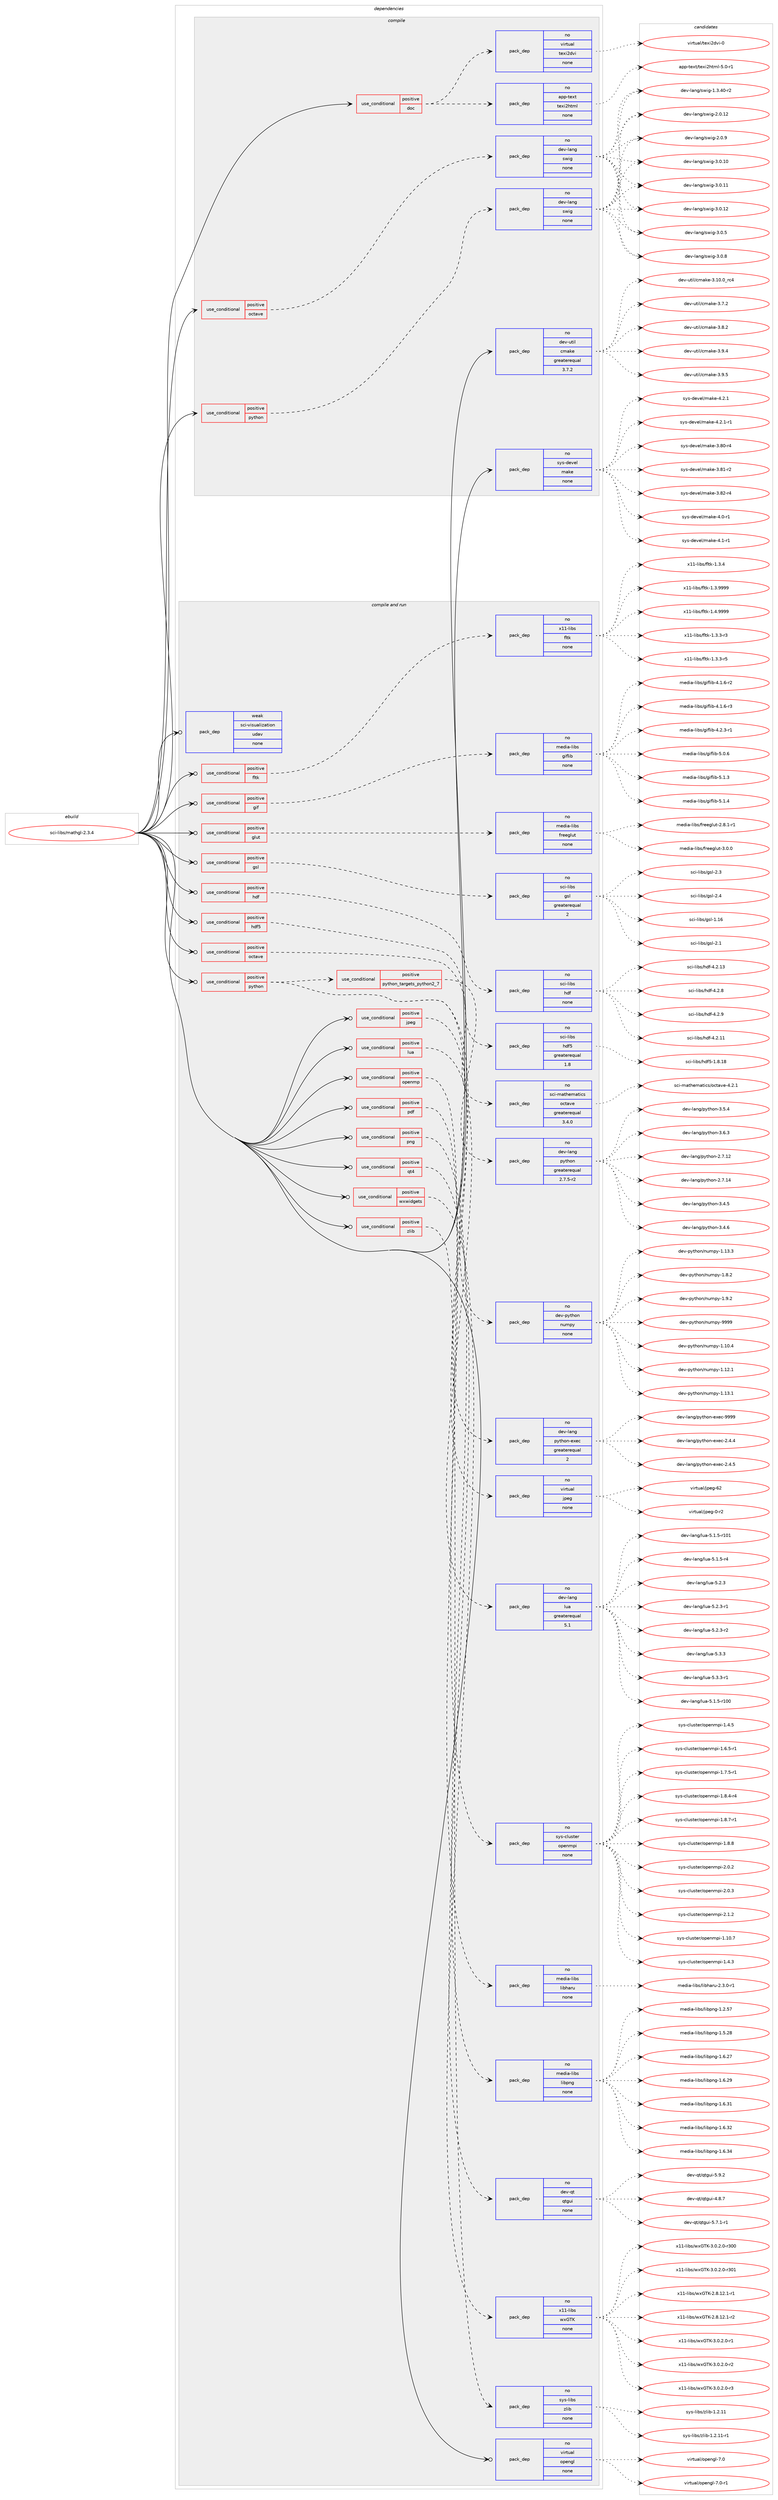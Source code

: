 digraph prolog {

# *************
# Graph options
# *************

newrank=true;
concentrate=true;
compound=true;
graph [rankdir=LR,fontname=Helvetica,fontsize=10,ranksep=1.5];#, ranksep=2.5, nodesep=0.2];
edge  [arrowhead=vee];
node  [fontname=Helvetica,fontsize=10];

# **********
# The ebuild
# **********

subgraph cluster_leftcol {
color=gray;
rank=same;
label=<<i>ebuild</i>>;
id [label="sci-libs/mathgl-2.3.4", color=red, width=4, href="../sci-libs/mathgl-2.3.4.svg"];
}

# ****************
# The dependencies
# ****************

subgraph cluster_midcol {
color=gray;
label=<<i>dependencies</i>>;
subgraph cluster_compile {
fillcolor="#eeeeee";
style=filled;
label=<<i>compile</i>>;
subgraph cond110776 {
dependency452555 [label=<<TABLE BORDER="0" CELLBORDER="1" CELLSPACING="0" CELLPADDING="4"><TR><TD ROWSPAN="3" CELLPADDING="10">use_conditional</TD></TR><TR><TD>positive</TD></TR><TR><TD>doc</TD></TR></TABLE>>, shape=none, color=red];
subgraph pack333870 {
dependency452556 [label=<<TABLE BORDER="0" CELLBORDER="1" CELLSPACING="0" CELLPADDING="4" WIDTH="220"><TR><TD ROWSPAN="6" CELLPADDING="30">pack_dep</TD></TR><TR><TD WIDTH="110">no</TD></TR><TR><TD>app-text</TD></TR><TR><TD>texi2html</TD></TR><TR><TD>none</TD></TR><TR><TD></TD></TR></TABLE>>, shape=none, color=blue];
}
dependency452555:e -> dependency452556:w [weight=20,style="dashed",arrowhead="vee"];
subgraph pack333871 {
dependency452557 [label=<<TABLE BORDER="0" CELLBORDER="1" CELLSPACING="0" CELLPADDING="4" WIDTH="220"><TR><TD ROWSPAN="6" CELLPADDING="30">pack_dep</TD></TR><TR><TD WIDTH="110">no</TD></TR><TR><TD>virtual</TD></TR><TR><TD>texi2dvi</TD></TR><TR><TD>none</TD></TR><TR><TD></TD></TR></TABLE>>, shape=none, color=blue];
}
dependency452555:e -> dependency452557:w [weight=20,style="dashed",arrowhead="vee"];
}
id:e -> dependency452555:w [weight=20,style="solid",arrowhead="vee"];
subgraph cond110777 {
dependency452558 [label=<<TABLE BORDER="0" CELLBORDER="1" CELLSPACING="0" CELLPADDING="4"><TR><TD ROWSPAN="3" CELLPADDING="10">use_conditional</TD></TR><TR><TD>positive</TD></TR><TR><TD>octave</TD></TR></TABLE>>, shape=none, color=red];
subgraph pack333872 {
dependency452559 [label=<<TABLE BORDER="0" CELLBORDER="1" CELLSPACING="0" CELLPADDING="4" WIDTH="220"><TR><TD ROWSPAN="6" CELLPADDING="30">pack_dep</TD></TR><TR><TD WIDTH="110">no</TD></TR><TR><TD>dev-lang</TD></TR><TR><TD>swig</TD></TR><TR><TD>none</TD></TR><TR><TD></TD></TR></TABLE>>, shape=none, color=blue];
}
dependency452558:e -> dependency452559:w [weight=20,style="dashed",arrowhead="vee"];
}
id:e -> dependency452558:w [weight=20,style="solid",arrowhead="vee"];
subgraph cond110778 {
dependency452560 [label=<<TABLE BORDER="0" CELLBORDER="1" CELLSPACING="0" CELLPADDING="4"><TR><TD ROWSPAN="3" CELLPADDING="10">use_conditional</TD></TR><TR><TD>positive</TD></TR><TR><TD>python</TD></TR></TABLE>>, shape=none, color=red];
subgraph pack333873 {
dependency452561 [label=<<TABLE BORDER="0" CELLBORDER="1" CELLSPACING="0" CELLPADDING="4" WIDTH="220"><TR><TD ROWSPAN="6" CELLPADDING="30">pack_dep</TD></TR><TR><TD WIDTH="110">no</TD></TR><TR><TD>dev-lang</TD></TR><TR><TD>swig</TD></TR><TR><TD>none</TD></TR><TR><TD></TD></TR></TABLE>>, shape=none, color=blue];
}
dependency452560:e -> dependency452561:w [weight=20,style="dashed",arrowhead="vee"];
}
id:e -> dependency452560:w [weight=20,style="solid",arrowhead="vee"];
subgraph pack333874 {
dependency452562 [label=<<TABLE BORDER="0" CELLBORDER="1" CELLSPACING="0" CELLPADDING="4" WIDTH="220"><TR><TD ROWSPAN="6" CELLPADDING="30">pack_dep</TD></TR><TR><TD WIDTH="110">no</TD></TR><TR><TD>dev-util</TD></TR><TR><TD>cmake</TD></TR><TR><TD>greaterequal</TD></TR><TR><TD>3.7.2</TD></TR></TABLE>>, shape=none, color=blue];
}
id:e -> dependency452562:w [weight=20,style="solid",arrowhead="vee"];
subgraph pack333875 {
dependency452563 [label=<<TABLE BORDER="0" CELLBORDER="1" CELLSPACING="0" CELLPADDING="4" WIDTH="220"><TR><TD ROWSPAN="6" CELLPADDING="30">pack_dep</TD></TR><TR><TD WIDTH="110">no</TD></TR><TR><TD>sys-devel</TD></TR><TR><TD>make</TD></TR><TR><TD>none</TD></TR><TR><TD></TD></TR></TABLE>>, shape=none, color=blue];
}
id:e -> dependency452563:w [weight=20,style="solid",arrowhead="vee"];
}
subgraph cluster_compileandrun {
fillcolor="#eeeeee";
style=filled;
label=<<i>compile and run</i>>;
subgraph cond110779 {
dependency452564 [label=<<TABLE BORDER="0" CELLBORDER="1" CELLSPACING="0" CELLPADDING="4"><TR><TD ROWSPAN="3" CELLPADDING="10">use_conditional</TD></TR><TR><TD>positive</TD></TR><TR><TD>fltk</TD></TR></TABLE>>, shape=none, color=red];
subgraph pack333876 {
dependency452565 [label=<<TABLE BORDER="0" CELLBORDER="1" CELLSPACING="0" CELLPADDING="4" WIDTH="220"><TR><TD ROWSPAN="6" CELLPADDING="30">pack_dep</TD></TR><TR><TD WIDTH="110">no</TD></TR><TR><TD>x11-libs</TD></TR><TR><TD>fltk</TD></TR><TR><TD>none</TD></TR><TR><TD></TD></TR></TABLE>>, shape=none, color=blue];
}
dependency452564:e -> dependency452565:w [weight=20,style="dashed",arrowhead="vee"];
}
id:e -> dependency452564:w [weight=20,style="solid",arrowhead="odotvee"];
subgraph cond110780 {
dependency452566 [label=<<TABLE BORDER="0" CELLBORDER="1" CELLSPACING="0" CELLPADDING="4"><TR><TD ROWSPAN="3" CELLPADDING="10">use_conditional</TD></TR><TR><TD>positive</TD></TR><TR><TD>gif</TD></TR></TABLE>>, shape=none, color=red];
subgraph pack333877 {
dependency452567 [label=<<TABLE BORDER="0" CELLBORDER="1" CELLSPACING="0" CELLPADDING="4" WIDTH="220"><TR><TD ROWSPAN="6" CELLPADDING="30">pack_dep</TD></TR><TR><TD WIDTH="110">no</TD></TR><TR><TD>media-libs</TD></TR><TR><TD>giflib</TD></TR><TR><TD>none</TD></TR><TR><TD></TD></TR></TABLE>>, shape=none, color=blue];
}
dependency452566:e -> dependency452567:w [weight=20,style="dashed",arrowhead="vee"];
}
id:e -> dependency452566:w [weight=20,style="solid",arrowhead="odotvee"];
subgraph cond110781 {
dependency452568 [label=<<TABLE BORDER="0" CELLBORDER="1" CELLSPACING="0" CELLPADDING="4"><TR><TD ROWSPAN="3" CELLPADDING="10">use_conditional</TD></TR><TR><TD>positive</TD></TR><TR><TD>glut</TD></TR></TABLE>>, shape=none, color=red];
subgraph pack333878 {
dependency452569 [label=<<TABLE BORDER="0" CELLBORDER="1" CELLSPACING="0" CELLPADDING="4" WIDTH="220"><TR><TD ROWSPAN="6" CELLPADDING="30">pack_dep</TD></TR><TR><TD WIDTH="110">no</TD></TR><TR><TD>media-libs</TD></TR><TR><TD>freeglut</TD></TR><TR><TD>none</TD></TR><TR><TD></TD></TR></TABLE>>, shape=none, color=blue];
}
dependency452568:e -> dependency452569:w [weight=20,style="dashed",arrowhead="vee"];
}
id:e -> dependency452568:w [weight=20,style="solid",arrowhead="odotvee"];
subgraph cond110782 {
dependency452570 [label=<<TABLE BORDER="0" CELLBORDER="1" CELLSPACING="0" CELLPADDING="4"><TR><TD ROWSPAN="3" CELLPADDING="10">use_conditional</TD></TR><TR><TD>positive</TD></TR><TR><TD>gsl</TD></TR></TABLE>>, shape=none, color=red];
subgraph pack333879 {
dependency452571 [label=<<TABLE BORDER="0" CELLBORDER="1" CELLSPACING="0" CELLPADDING="4" WIDTH="220"><TR><TD ROWSPAN="6" CELLPADDING="30">pack_dep</TD></TR><TR><TD WIDTH="110">no</TD></TR><TR><TD>sci-libs</TD></TR><TR><TD>gsl</TD></TR><TR><TD>greaterequal</TD></TR><TR><TD>2</TD></TR></TABLE>>, shape=none, color=blue];
}
dependency452570:e -> dependency452571:w [weight=20,style="dashed",arrowhead="vee"];
}
id:e -> dependency452570:w [weight=20,style="solid",arrowhead="odotvee"];
subgraph cond110783 {
dependency452572 [label=<<TABLE BORDER="0" CELLBORDER="1" CELLSPACING="0" CELLPADDING="4"><TR><TD ROWSPAN="3" CELLPADDING="10">use_conditional</TD></TR><TR><TD>positive</TD></TR><TR><TD>hdf</TD></TR></TABLE>>, shape=none, color=red];
subgraph pack333880 {
dependency452573 [label=<<TABLE BORDER="0" CELLBORDER="1" CELLSPACING="0" CELLPADDING="4" WIDTH="220"><TR><TD ROWSPAN="6" CELLPADDING="30">pack_dep</TD></TR><TR><TD WIDTH="110">no</TD></TR><TR><TD>sci-libs</TD></TR><TR><TD>hdf</TD></TR><TR><TD>none</TD></TR><TR><TD></TD></TR></TABLE>>, shape=none, color=blue];
}
dependency452572:e -> dependency452573:w [weight=20,style="dashed",arrowhead="vee"];
}
id:e -> dependency452572:w [weight=20,style="solid",arrowhead="odotvee"];
subgraph cond110784 {
dependency452574 [label=<<TABLE BORDER="0" CELLBORDER="1" CELLSPACING="0" CELLPADDING="4"><TR><TD ROWSPAN="3" CELLPADDING="10">use_conditional</TD></TR><TR><TD>positive</TD></TR><TR><TD>hdf5</TD></TR></TABLE>>, shape=none, color=red];
subgraph pack333881 {
dependency452575 [label=<<TABLE BORDER="0" CELLBORDER="1" CELLSPACING="0" CELLPADDING="4" WIDTH="220"><TR><TD ROWSPAN="6" CELLPADDING="30">pack_dep</TD></TR><TR><TD WIDTH="110">no</TD></TR><TR><TD>sci-libs</TD></TR><TR><TD>hdf5</TD></TR><TR><TD>greaterequal</TD></TR><TR><TD>1.8</TD></TR></TABLE>>, shape=none, color=blue];
}
dependency452574:e -> dependency452575:w [weight=20,style="dashed",arrowhead="vee"];
}
id:e -> dependency452574:w [weight=20,style="solid",arrowhead="odotvee"];
subgraph cond110785 {
dependency452576 [label=<<TABLE BORDER="0" CELLBORDER="1" CELLSPACING="0" CELLPADDING="4"><TR><TD ROWSPAN="3" CELLPADDING="10">use_conditional</TD></TR><TR><TD>positive</TD></TR><TR><TD>jpeg</TD></TR></TABLE>>, shape=none, color=red];
subgraph pack333882 {
dependency452577 [label=<<TABLE BORDER="0" CELLBORDER="1" CELLSPACING="0" CELLPADDING="4" WIDTH="220"><TR><TD ROWSPAN="6" CELLPADDING="30">pack_dep</TD></TR><TR><TD WIDTH="110">no</TD></TR><TR><TD>virtual</TD></TR><TR><TD>jpeg</TD></TR><TR><TD>none</TD></TR><TR><TD></TD></TR></TABLE>>, shape=none, color=blue];
}
dependency452576:e -> dependency452577:w [weight=20,style="dashed",arrowhead="vee"];
}
id:e -> dependency452576:w [weight=20,style="solid",arrowhead="odotvee"];
subgraph cond110786 {
dependency452578 [label=<<TABLE BORDER="0" CELLBORDER="1" CELLSPACING="0" CELLPADDING="4"><TR><TD ROWSPAN="3" CELLPADDING="10">use_conditional</TD></TR><TR><TD>positive</TD></TR><TR><TD>lua</TD></TR></TABLE>>, shape=none, color=red];
subgraph pack333883 {
dependency452579 [label=<<TABLE BORDER="0" CELLBORDER="1" CELLSPACING="0" CELLPADDING="4" WIDTH="220"><TR><TD ROWSPAN="6" CELLPADDING="30">pack_dep</TD></TR><TR><TD WIDTH="110">no</TD></TR><TR><TD>dev-lang</TD></TR><TR><TD>lua</TD></TR><TR><TD>greaterequal</TD></TR><TR><TD>5.1</TD></TR></TABLE>>, shape=none, color=blue];
}
dependency452578:e -> dependency452579:w [weight=20,style="dashed",arrowhead="vee"];
}
id:e -> dependency452578:w [weight=20,style="solid",arrowhead="odotvee"];
subgraph cond110787 {
dependency452580 [label=<<TABLE BORDER="0" CELLBORDER="1" CELLSPACING="0" CELLPADDING="4"><TR><TD ROWSPAN="3" CELLPADDING="10">use_conditional</TD></TR><TR><TD>positive</TD></TR><TR><TD>octave</TD></TR></TABLE>>, shape=none, color=red];
subgraph pack333884 {
dependency452581 [label=<<TABLE BORDER="0" CELLBORDER="1" CELLSPACING="0" CELLPADDING="4" WIDTH="220"><TR><TD ROWSPAN="6" CELLPADDING="30">pack_dep</TD></TR><TR><TD WIDTH="110">no</TD></TR><TR><TD>sci-mathematics</TD></TR><TR><TD>octave</TD></TR><TR><TD>greaterequal</TD></TR><TR><TD>3.4.0</TD></TR></TABLE>>, shape=none, color=blue];
}
dependency452580:e -> dependency452581:w [weight=20,style="dashed",arrowhead="vee"];
}
id:e -> dependency452580:w [weight=20,style="solid",arrowhead="odotvee"];
subgraph cond110788 {
dependency452582 [label=<<TABLE BORDER="0" CELLBORDER="1" CELLSPACING="0" CELLPADDING="4"><TR><TD ROWSPAN="3" CELLPADDING="10">use_conditional</TD></TR><TR><TD>positive</TD></TR><TR><TD>openmp</TD></TR></TABLE>>, shape=none, color=red];
subgraph pack333885 {
dependency452583 [label=<<TABLE BORDER="0" CELLBORDER="1" CELLSPACING="0" CELLPADDING="4" WIDTH="220"><TR><TD ROWSPAN="6" CELLPADDING="30">pack_dep</TD></TR><TR><TD WIDTH="110">no</TD></TR><TR><TD>sys-cluster</TD></TR><TR><TD>openmpi</TD></TR><TR><TD>none</TD></TR><TR><TD></TD></TR></TABLE>>, shape=none, color=blue];
}
dependency452582:e -> dependency452583:w [weight=20,style="dashed",arrowhead="vee"];
}
id:e -> dependency452582:w [weight=20,style="solid",arrowhead="odotvee"];
subgraph cond110789 {
dependency452584 [label=<<TABLE BORDER="0" CELLBORDER="1" CELLSPACING="0" CELLPADDING="4"><TR><TD ROWSPAN="3" CELLPADDING="10">use_conditional</TD></TR><TR><TD>positive</TD></TR><TR><TD>pdf</TD></TR></TABLE>>, shape=none, color=red];
subgraph pack333886 {
dependency452585 [label=<<TABLE BORDER="0" CELLBORDER="1" CELLSPACING="0" CELLPADDING="4" WIDTH="220"><TR><TD ROWSPAN="6" CELLPADDING="30">pack_dep</TD></TR><TR><TD WIDTH="110">no</TD></TR><TR><TD>media-libs</TD></TR><TR><TD>libharu</TD></TR><TR><TD>none</TD></TR><TR><TD></TD></TR></TABLE>>, shape=none, color=blue];
}
dependency452584:e -> dependency452585:w [weight=20,style="dashed",arrowhead="vee"];
}
id:e -> dependency452584:w [weight=20,style="solid",arrowhead="odotvee"];
subgraph cond110790 {
dependency452586 [label=<<TABLE BORDER="0" CELLBORDER="1" CELLSPACING="0" CELLPADDING="4"><TR><TD ROWSPAN="3" CELLPADDING="10">use_conditional</TD></TR><TR><TD>positive</TD></TR><TR><TD>png</TD></TR></TABLE>>, shape=none, color=red];
subgraph pack333887 {
dependency452587 [label=<<TABLE BORDER="0" CELLBORDER="1" CELLSPACING="0" CELLPADDING="4" WIDTH="220"><TR><TD ROWSPAN="6" CELLPADDING="30">pack_dep</TD></TR><TR><TD WIDTH="110">no</TD></TR><TR><TD>media-libs</TD></TR><TR><TD>libpng</TD></TR><TR><TD>none</TD></TR><TR><TD></TD></TR></TABLE>>, shape=none, color=blue];
}
dependency452586:e -> dependency452587:w [weight=20,style="dashed",arrowhead="vee"];
}
id:e -> dependency452586:w [weight=20,style="solid",arrowhead="odotvee"];
subgraph cond110791 {
dependency452588 [label=<<TABLE BORDER="0" CELLBORDER="1" CELLSPACING="0" CELLPADDING="4"><TR><TD ROWSPAN="3" CELLPADDING="10">use_conditional</TD></TR><TR><TD>positive</TD></TR><TR><TD>python</TD></TR></TABLE>>, shape=none, color=red];
subgraph pack333888 {
dependency452589 [label=<<TABLE BORDER="0" CELLBORDER="1" CELLSPACING="0" CELLPADDING="4" WIDTH="220"><TR><TD ROWSPAN="6" CELLPADDING="30">pack_dep</TD></TR><TR><TD WIDTH="110">no</TD></TR><TR><TD>dev-python</TD></TR><TR><TD>numpy</TD></TR><TR><TD>none</TD></TR><TR><TD></TD></TR></TABLE>>, shape=none, color=blue];
}
dependency452588:e -> dependency452589:w [weight=20,style="dashed",arrowhead="vee"];
subgraph cond110792 {
dependency452590 [label=<<TABLE BORDER="0" CELLBORDER="1" CELLSPACING="0" CELLPADDING="4"><TR><TD ROWSPAN="3" CELLPADDING="10">use_conditional</TD></TR><TR><TD>positive</TD></TR><TR><TD>python_targets_python2_7</TD></TR></TABLE>>, shape=none, color=red];
subgraph pack333889 {
dependency452591 [label=<<TABLE BORDER="0" CELLBORDER="1" CELLSPACING="0" CELLPADDING="4" WIDTH="220"><TR><TD ROWSPAN="6" CELLPADDING="30">pack_dep</TD></TR><TR><TD WIDTH="110">no</TD></TR><TR><TD>dev-lang</TD></TR><TR><TD>python</TD></TR><TR><TD>greaterequal</TD></TR><TR><TD>2.7.5-r2</TD></TR></TABLE>>, shape=none, color=blue];
}
dependency452590:e -> dependency452591:w [weight=20,style="dashed",arrowhead="vee"];
}
dependency452588:e -> dependency452590:w [weight=20,style="dashed",arrowhead="vee"];
subgraph pack333890 {
dependency452592 [label=<<TABLE BORDER="0" CELLBORDER="1" CELLSPACING="0" CELLPADDING="4" WIDTH="220"><TR><TD ROWSPAN="6" CELLPADDING="30">pack_dep</TD></TR><TR><TD WIDTH="110">no</TD></TR><TR><TD>dev-lang</TD></TR><TR><TD>python-exec</TD></TR><TR><TD>greaterequal</TD></TR><TR><TD>2</TD></TR></TABLE>>, shape=none, color=blue];
}
dependency452588:e -> dependency452592:w [weight=20,style="dashed",arrowhead="vee"];
}
id:e -> dependency452588:w [weight=20,style="solid",arrowhead="odotvee"];
subgraph cond110793 {
dependency452593 [label=<<TABLE BORDER="0" CELLBORDER="1" CELLSPACING="0" CELLPADDING="4"><TR><TD ROWSPAN="3" CELLPADDING="10">use_conditional</TD></TR><TR><TD>positive</TD></TR><TR><TD>qt4</TD></TR></TABLE>>, shape=none, color=red];
subgraph pack333891 {
dependency452594 [label=<<TABLE BORDER="0" CELLBORDER="1" CELLSPACING="0" CELLPADDING="4" WIDTH="220"><TR><TD ROWSPAN="6" CELLPADDING="30">pack_dep</TD></TR><TR><TD WIDTH="110">no</TD></TR><TR><TD>dev-qt</TD></TR><TR><TD>qtgui</TD></TR><TR><TD>none</TD></TR><TR><TD></TD></TR></TABLE>>, shape=none, color=blue];
}
dependency452593:e -> dependency452594:w [weight=20,style="dashed",arrowhead="vee"];
}
id:e -> dependency452593:w [weight=20,style="solid",arrowhead="odotvee"];
subgraph cond110794 {
dependency452595 [label=<<TABLE BORDER="0" CELLBORDER="1" CELLSPACING="0" CELLPADDING="4"><TR><TD ROWSPAN="3" CELLPADDING="10">use_conditional</TD></TR><TR><TD>positive</TD></TR><TR><TD>wxwidgets</TD></TR></TABLE>>, shape=none, color=red];
subgraph pack333892 {
dependency452596 [label=<<TABLE BORDER="0" CELLBORDER="1" CELLSPACING="0" CELLPADDING="4" WIDTH="220"><TR><TD ROWSPAN="6" CELLPADDING="30">pack_dep</TD></TR><TR><TD WIDTH="110">no</TD></TR><TR><TD>x11-libs</TD></TR><TR><TD>wxGTK</TD></TR><TR><TD>none</TD></TR><TR><TD></TD></TR></TABLE>>, shape=none, color=blue];
}
dependency452595:e -> dependency452596:w [weight=20,style="dashed",arrowhead="vee"];
}
id:e -> dependency452595:w [weight=20,style="solid",arrowhead="odotvee"];
subgraph cond110795 {
dependency452597 [label=<<TABLE BORDER="0" CELLBORDER="1" CELLSPACING="0" CELLPADDING="4"><TR><TD ROWSPAN="3" CELLPADDING="10">use_conditional</TD></TR><TR><TD>positive</TD></TR><TR><TD>zlib</TD></TR></TABLE>>, shape=none, color=red];
subgraph pack333893 {
dependency452598 [label=<<TABLE BORDER="0" CELLBORDER="1" CELLSPACING="0" CELLPADDING="4" WIDTH="220"><TR><TD ROWSPAN="6" CELLPADDING="30">pack_dep</TD></TR><TR><TD WIDTH="110">no</TD></TR><TR><TD>sys-libs</TD></TR><TR><TD>zlib</TD></TR><TR><TD>none</TD></TR><TR><TD></TD></TR></TABLE>>, shape=none, color=blue];
}
dependency452597:e -> dependency452598:w [weight=20,style="dashed",arrowhead="vee"];
}
id:e -> dependency452597:w [weight=20,style="solid",arrowhead="odotvee"];
subgraph pack333894 {
dependency452599 [label=<<TABLE BORDER="0" CELLBORDER="1" CELLSPACING="0" CELLPADDING="4" WIDTH="220"><TR><TD ROWSPAN="6" CELLPADDING="30">pack_dep</TD></TR><TR><TD WIDTH="110">no</TD></TR><TR><TD>virtual</TD></TR><TR><TD>opengl</TD></TR><TR><TD>none</TD></TR><TR><TD></TD></TR></TABLE>>, shape=none, color=blue];
}
id:e -> dependency452599:w [weight=20,style="solid",arrowhead="odotvee"];
subgraph pack333895 {
dependency452600 [label=<<TABLE BORDER="0" CELLBORDER="1" CELLSPACING="0" CELLPADDING="4" WIDTH="220"><TR><TD ROWSPAN="6" CELLPADDING="30">pack_dep</TD></TR><TR><TD WIDTH="110">weak</TD></TR><TR><TD>sci-visualization</TD></TR><TR><TD>udav</TD></TR><TR><TD>none</TD></TR><TR><TD></TD></TR></TABLE>>, shape=none, color=blue];
}
id:e -> dependency452600:w [weight=20,style="solid",arrowhead="odotvee"];
}
subgraph cluster_run {
fillcolor="#eeeeee";
style=filled;
label=<<i>run</i>>;
}
}

# **************
# The candidates
# **************

subgraph cluster_choices {
rank=same;
color=gray;
label=<<i>candidates</i>>;

subgraph choice333870 {
color=black;
nodesep=1;
choice97112112451161011201164711610112010550104116109108455346484511449 [label="app-text/texi2html-5.0-r1", color=red, width=4,href="../app-text/texi2html-5.0-r1.svg"];
dependency452556:e -> choice97112112451161011201164711610112010550104116109108455346484511449:w [style=dotted,weight="100"];
}
subgraph choice333871 {
color=black;
nodesep=1;
choice1181051141161179710847116101120105501001181054548 [label="virtual/texi2dvi-0", color=red, width=4,href="../virtual/texi2dvi-0.svg"];
dependency452557:e -> choice1181051141161179710847116101120105501001181054548:w [style=dotted,weight="100"];
}
subgraph choice333872 {
color=black;
nodesep=1;
choice100101118451089711010347115119105103454946514652484511450 [label="dev-lang/swig-1.3.40-r2", color=red, width=4,href="../dev-lang/swig-1.3.40-r2.svg"];
choice10010111845108971101034711511910510345504648464950 [label="dev-lang/swig-2.0.12", color=red, width=4,href="../dev-lang/swig-2.0.12.svg"];
choice100101118451089711010347115119105103455046484657 [label="dev-lang/swig-2.0.9", color=red, width=4,href="../dev-lang/swig-2.0.9.svg"];
choice10010111845108971101034711511910510345514648464948 [label="dev-lang/swig-3.0.10", color=red, width=4,href="../dev-lang/swig-3.0.10.svg"];
choice10010111845108971101034711511910510345514648464949 [label="dev-lang/swig-3.0.11", color=red, width=4,href="../dev-lang/swig-3.0.11.svg"];
choice10010111845108971101034711511910510345514648464950 [label="dev-lang/swig-3.0.12", color=red, width=4,href="../dev-lang/swig-3.0.12.svg"];
choice100101118451089711010347115119105103455146484653 [label="dev-lang/swig-3.0.5", color=red, width=4,href="../dev-lang/swig-3.0.5.svg"];
choice100101118451089711010347115119105103455146484656 [label="dev-lang/swig-3.0.8", color=red, width=4,href="../dev-lang/swig-3.0.8.svg"];
dependency452559:e -> choice100101118451089711010347115119105103454946514652484511450:w [style=dotted,weight="100"];
dependency452559:e -> choice10010111845108971101034711511910510345504648464950:w [style=dotted,weight="100"];
dependency452559:e -> choice100101118451089711010347115119105103455046484657:w [style=dotted,weight="100"];
dependency452559:e -> choice10010111845108971101034711511910510345514648464948:w [style=dotted,weight="100"];
dependency452559:e -> choice10010111845108971101034711511910510345514648464949:w [style=dotted,weight="100"];
dependency452559:e -> choice10010111845108971101034711511910510345514648464950:w [style=dotted,weight="100"];
dependency452559:e -> choice100101118451089711010347115119105103455146484653:w [style=dotted,weight="100"];
dependency452559:e -> choice100101118451089711010347115119105103455146484656:w [style=dotted,weight="100"];
}
subgraph choice333873 {
color=black;
nodesep=1;
choice100101118451089711010347115119105103454946514652484511450 [label="dev-lang/swig-1.3.40-r2", color=red, width=4,href="../dev-lang/swig-1.3.40-r2.svg"];
choice10010111845108971101034711511910510345504648464950 [label="dev-lang/swig-2.0.12", color=red, width=4,href="../dev-lang/swig-2.0.12.svg"];
choice100101118451089711010347115119105103455046484657 [label="dev-lang/swig-2.0.9", color=red, width=4,href="../dev-lang/swig-2.0.9.svg"];
choice10010111845108971101034711511910510345514648464948 [label="dev-lang/swig-3.0.10", color=red, width=4,href="../dev-lang/swig-3.0.10.svg"];
choice10010111845108971101034711511910510345514648464949 [label="dev-lang/swig-3.0.11", color=red, width=4,href="../dev-lang/swig-3.0.11.svg"];
choice10010111845108971101034711511910510345514648464950 [label="dev-lang/swig-3.0.12", color=red, width=4,href="../dev-lang/swig-3.0.12.svg"];
choice100101118451089711010347115119105103455146484653 [label="dev-lang/swig-3.0.5", color=red, width=4,href="../dev-lang/swig-3.0.5.svg"];
choice100101118451089711010347115119105103455146484656 [label="dev-lang/swig-3.0.8", color=red, width=4,href="../dev-lang/swig-3.0.8.svg"];
dependency452561:e -> choice100101118451089711010347115119105103454946514652484511450:w [style=dotted,weight="100"];
dependency452561:e -> choice10010111845108971101034711511910510345504648464950:w [style=dotted,weight="100"];
dependency452561:e -> choice100101118451089711010347115119105103455046484657:w [style=dotted,weight="100"];
dependency452561:e -> choice10010111845108971101034711511910510345514648464948:w [style=dotted,weight="100"];
dependency452561:e -> choice10010111845108971101034711511910510345514648464949:w [style=dotted,weight="100"];
dependency452561:e -> choice10010111845108971101034711511910510345514648464950:w [style=dotted,weight="100"];
dependency452561:e -> choice100101118451089711010347115119105103455146484653:w [style=dotted,weight="100"];
dependency452561:e -> choice100101118451089711010347115119105103455146484656:w [style=dotted,weight="100"];
}
subgraph choice333874 {
color=black;
nodesep=1;
choice1001011184511711610510847991099710710145514649484648951149952 [label="dev-util/cmake-3.10.0_rc4", color=red, width=4,href="../dev-util/cmake-3.10.0_rc4.svg"];
choice10010111845117116105108479910997107101455146554650 [label="dev-util/cmake-3.7.2", color=red, width=4,href="../dev-util/cmake-3.7.2.svg"];
choice10010111845117116105108479910997107101455146564650 [label="dev-util/cmake-3.8.2", color=red, width=4,href="../dev-util/cmake-3.8.2.svg"];
choice10010111845117116105108479910997107101455146574652 [label="dev-util/cmake-3.9.4", color=red, width=4,href="../dev-util/cmake-3.9.4.svg"];
choice10010111845117116105108479910997107101455146574653 [label="dev-util/cmake-3.9.5", color=red, width=4,href="../dev-util/cmake-3.9.5.svg"];
dependency452562:e -> choice1001011184511711610510847991099710710145514649484648951149952:w [style=dotted,weight="100"];
dependency452562:e -> choice10010111845117116105108479910997107101455146554650:w [style=dotted,weight="100"];
dependency452562:e -> choice10010111845117116105108479910997107101455146564650:w [style=dotted,weight="100"];
dependency452562:e -> choice10010111845117116105108479910997107101455146574652:w [style=dotted,weight="100"];
dependency452562:e -> choice10010111845117116105108479910997107101455146574653:w [style=dotted,weight="100"];
}
subgraph choice333875 {
color=black;
nodesep=1;
choice11512111545100101118101108471099710710145514656484511452 [label="sys-devel/make-3.80-r4", color=red, width=4,href="../sys-devel/make-3.80-r4.svg"];
choice11512111545100101118101108471099710710145514656494511450 [label="sys-devel/make-3.81-r2", color=red, width=4,href="../sys-devel/make-3.81-r2.svg"];
choice11512111545100101118101108471099710710145514656504511452 [label="sys-devel/make-3.82-r4", color=red, width=4,href="../sys-devel/make-3.82-r4.svg"];
choice115121115451001011181011084710997107101455246484511449 [label="sys-devel/make-4.0-r1", color=red, width=4,href="../sys-devel/make-4.0-r1.svg"];
choice115121115451001011181011084710997107101455246494511449 [label="sys-devel/make-4.1-r1", color=red, width=4,href="../sys-devel/make-4.1-r1.svg"];
choice115121115451001011181011084710997107101455246504649 [label="sys-devel/make-4.2.1", color=red, width=4,href="../sys-devel/make-4.2.1.svg"];
choice1151211154510010111810110847109971071014552465046494511449 [label="sys-devel/make-4.2.1-r1", color=red, width=4,href="../sys-devel/make-4.2.1-r1.svg"];
dependency452563:e -> choice11512111545100101118101108471099710710145514656484511452:w [style=dotted,weight="100"];
dependency452563:e -> choice11512111545100101118101108471099710710145514656494511450:w [style=dotted,weight="100"];
dependency452563:e -> choice11512111545100101118101108471099710710145514656504511452:w [style=dotted,weight="100"];
dependency452563:e -> choice115121115451001011181011084710997107101455246484511449:w [style=dotted,weight="100"];
dependency452563:e -> choice115121115451001011181011084710997107101455246494511449:w [style=dotted,weight="100"];
dependency452563:e -> choice115121115451001011181011084710997107101455246504649:w [style=dotted,weight="100"];
dependency452563:e -> choice1151211154510010111810110847109971071014552465046494511449:w [style=dotted,weight="100"];
}
subgraph choice333876 {
color=black;
nodesep=1;
choice12049494510810598115471021081161074549465146514511451 [label="x11-libs/fltk-1.3.3-r3", color=red, width=4,href="../x11-libs/fltk-1.3.3-r3.svg"];
choice12049494510810598115471021081161074549465146514511453 [label="x11-libs/fltk-1.3.3-r5", color=red, width=4,href="../x11-libs/fltk-1.3.3-r5.svg"];
choice1204949451081059811547102108116107454946514652 [label="x11-libs/fltk-1.3.4", color=red, width=4,href="../x11-libs/fltk-1.3.4.svg"];
choice1204949451081059811547102108116107454946514657575757 [label="x11-libs/fltk-1.3.9999", color=red, width=4,href="../x11-libs/fltk-1.3.9999.svg"];
choice1204949451081059811547102108116107454946524657575757 [label="x11-libs/fltk-1.4.9999", color=red, width=4,href="../x11-libs/fltk-1.4.9999.svg"];
dependency452565:e -> choice12049494510810598115471021081161074549465146514511451:w [style=dotted,weight="100"];
dependency452565:e -> choice12049494510810598115471021081161074549465146514511453:w [style=dotted,weight="100"];
dependency452565:e -> choice1204949451081059811547102108116107454946514652:w [style=dotted,weight="100"];
dependency452565:e -> choice1204949451081059811547102108116107454946514657575757:w [style=dotted,weight="100"];
dependency452565:e -> choice1204949451081059811547102108116107454946524657575757:w [style=dotted,weight="100"];
}
subgraph choice333877 {
color=black;
nodesep=1;
choice10910110010597451081059811547103105102108105984552464946544511450 [label="media-libs/giflib-4.1.6-r2", color=red, width=4,href="../media-libs/giflib-4.1.6-r2.svg"];
choice10910110010597451081059811547103105102108105984552464946544511451 [label="media-libs/giflib-4.1.6-r3", color=red, width=4,href="../media-libs/giflib-4.1.6-r3.svg"];
choice10910110010597451081059811547103105102108105984552465046514511449 [label="media-libs/giflib-4.2.3-r1", color=red, width=4,href="../media-libs/giflib-4.2.3-r1.svg"];
choice1091011001059745108105981154710310510210810598455346484654 [label="media-libs/giflib-5.0.6", color=red, width=4,href="../media-libs/giflib-5.0.6.svg"];
choice1091011001059745108105981154710310510210810598455346494651 [label="media-libs/giflib-5.1.3", color=red, width=4,href="../media-libs/giflib-5.1.3.svg"];
choice1091011001059745108105981154710310510210810598455346494652 [label="media-libs/giflib-5.1.4", color=red, width=4,href="../media-libs/giflib-5.1.4.svg"];
dependency452567:e -> choice10910110010597451081059811547103105102108105984552464946544511450:w [style=dotted,weight="100"];
dependency452567:e -> choice10910110010597451081059811547103105102108105984552464946544511451:w [style=dotted,weight="100"];
dependency452567:e -> choice10910110010597451081059811547103105102108105984552465046514511449:w [style=dotted,weight="100"];
dependency452567:e -> choice1091011001059745108105981154710310510210810598455346484654:w [style=dotted,weight="100"];
dependency452567:e -> choice1091011001059745108105981154710310510210810598455346494651:w [style=dotted,weight="100"];
dependency452567:e -> choice1091011001059745108105981154710310510210810598455346494652:w [style=dotted,weight="100"];
}
subgraph choice333878 {
color=black;
nodesep=1;
choice109101100105974510810598115471021141011011031081171164550465646494511449 [label="media-libs/freeglut-2.8.1-r1", color=red, width=4,href="../media-libs/freeglut-2.8.1-r1.svg"];
choice10910110010597451081059811547102114101101103108117116455146484648 [label="media-libs/freeglut-3.0.0", color=red, width=4,href="../media-libs/freeglut-3.0.0.svg"];
dependency452569:e -> choice109101100105974510810598115471021141011011031081171164550465646494511449:w [style=dotted,weight="100"];
dependency452569:e -> choice10910110010597451081059811547102114101101103108117116455146484648:w [style=dotted,weight="100"];
}
subgraph choice333879 {
color=black;
nodesep=1;
choice115991054510810598115471031151084549464954 [label="sci-libs/gsl-1.16", color=red, width=4,href="../sci-libs/gsl-1.16.svg"];
choice1159910545108105981154710311510845504649 [label="sci-libs/gsl-2.1", color=red, width=4,href="../sci-libs/gsl-2.1.svg"];
choice1159910545108105981154710311510845504651 [label="sci-libs/gsl-2.3", color=red, width=4,href="../sci-libs/gsl-2.3.svg"];
choice1159910545108105981154710311510845504652 [label="sci-libs/gsl-2.4", color=red, width=4,href="../sci-libs/gsl-2.4.svg"];
dependency452571:e -> choice115991054510810598115471031151084549464954:w [style=dotted,weight="100"];
dependency452571:e -> choice1159910545108105981154710311510845504649:w [style=dotted,weight="100"];
dependency452571:e -> choice1159910545108105981154710311510845504651:w [style=dotted,weight="100"];
dependency452571:e -> choice1159910545108105981154710311510845504652:w [style=dotted,weight="100"];
}
subgraph choice333880 {
color=black;
nodesep=1;
choice1159910545108105981154710410010245524650464949 [label="sci-libs/hdf-4.2.11", color=red, width=4,href="../sci-libs/hdf-4.2.11.svg"];
choice1159910545108105981154710410010245524650464951 [label="sci-libs/hdf-4.2.13", color=red, width=4,href="../sci-libs/hdf-4.2.13.svg"];
choice11599105451081059811547104100102455246504656 [label="sci-libs/hdf-4.2.8", color=red, width=4,href="../sci-libs/hdf-4.2.8.svg"];
choice11599105451081059811547104100102455246504657 [label="sci-libs/hdf-4.2.9", color=red, width=4,href="../sci-libs/hdf-4.2.9.svg"];
dependency452573:e -> choice1159910545108105981154710410010245524650464949:w [style=dotted,weight="100"];
dependency452573:e -> choice1159910545108105981154710410010245524650464951:w [style=dotted,weight="100"];
dependency452573:e -> choice11599105451081059811547104100102455246504656:w [style=dotted,weight="100"];
dependency452573:e -> choice11599105451081059811547104100102455246504657:w [style=dotted,weight="100"];
}
subgraph choice333881 {
color=black;
nodesep=1;
choice115991054510810598115471041001025345494656464956 [label="sci-libs/hdf5-1.8.18", color=red, width=4,href="../sci-libs/hdf5-1.8.18.svg"];
dependency452575:e -> choice115991054510810598115471041001025345494656464956:w [style=dotted,weight="100"];
}
subgraph choice333882 {
color=black;
nodesep=1;
choice118105114116117971084710611210110345484511450 [label="virtual/jpeg-0-r2", color=red, width=4,href="../virtual/jpeg-0-r2.svg"];
choice1181051141161179710847106112101103455450 [label="virtual/jpeg-62", color=red, width=4,href="../virtual/jpeg-62.svg"];
dependency452577:e -> choice118105114116117971084710611210110345484511450:w [style=dotted,weight="100"];
dependency452577:e -> choice1181051141161179710847106112101103455450:w [style=dotted,weight="100"];
}
subgraph choice333883 {
color=black;
nodesep=1;
choice1001011184510897110103471081179745534649465345114494848 [label="dev-lang/lua-5.1.5-r100", color=red, width=4,href="../dev-lang/lua-5.1.5-r100.svg"];
choice1001011184510897110103471081179745534649465345114494849 [label="dev-lang/lua-5.1.5-r101", color=red, width=4,href="../dev-lang/lua-5.1.5-r101.svg"];
choice100101118451089711010347108117974553464946534511452 [label="dev-lang/lua-5.1.5-r4", color=red, width=4,href="../dev-lang/lua-5.1.5-r4.svg"];
choice10010111845108971101034710811797455346504651 [label="dev-lang/lua-5.2.3", color=red, width=4,href="../dev-lang/lua-5.2.3.svg"];
choice100101118451089711010347108117974553465046514511449 [label="dev-lang/lua-5.2.3-r1", color=red, width=4,href="../dev-lang/lua-5.2.3-r1.svg"];
choice100101118451089711010347108117974553465046514511450 [label="dev-lang/lua-5.2.3-r2", color=red, width=4,href="../dev-lang/lua-5.2.3-r2.svg"];
choice10010111845108971101034710811797455346514651 [label="dev-lang/lua-5.3.3", color=red, width=4,href="../dev-lang/lua-5.3.3.svg"];
choice100101118451089711010347108117974553465146514511449 [label="dev-lang/lua-5.3.3-r1", color=red, width=4,href="../dev-lang/lua-5.3.3-r1.svg"];
dependency452579:e -> choice1001011184510897110103471081179745534649465345114494848:w [style=dotted,weight="100"];
dependency452579:e -> choice1001011184510897110103471081179745534649465345114494849:w [style=dotted,weight="100"];
dependency452579:e -> choice100101118451089711010347108117974553464946534511452:w [style=dotted,weight="100"];
dependency452579:e -> choice10010111845108971101034710811797455346504651:w [style=dotted,weight="100"];
dependency452579:e -> choice100101118451089711010347108117974553465046514511449:w [style=dotted,weight="100"];
dependency452579:e -> choice100101118451089711010347108117974553465046514511450:w [style=dotted,weight="100"];
dependency452579:e -> choice10010111845108971101034710811797455346514651:w [style=dotted,weight="100"];
dependency452579:e -> choice100101118451089711010347108117974553465146514511449:w [style=dotted,weight="100"];
}
subgraph choice333884 {
color=black;
nodesep=1;
choice1159910545109971161041011099711610599115471119911697118101455246504649 [label="sci-mathematics/octave-4.2.1", color=red, width=4,href="../sci-mathematics/octave-4.2.1.svg"];
dependency452581:e -> choice1159910545109971161041011099711610599115471119911697118101455246504649:w [style=dotted,weight="100"];
}
subgraph choice333885 {
color=black;
nodesep=1;
choice11512111545991081171151161011144711111210111010911210545494649484655 [label="sys-cluster/openmpi-1.10.7", color=red, width=4,href="../sys-cluster/openmpi-1.10.7.svg"];
choice115121115459910811711511610111447111112101110109112105454946524651 [label="sys-cluster/openmpi-1.4.3", color=red, width=4,href="../sys-cluster/openmpi-1.4.3.svg"];
choice115121115459910811711511610111447111112101110109112105454946524653 [label="sys-cluster/openmpi-1.4.5", color=red, width=4,href="../sys-cluster/openmpi-1.4.5.svg"];
choice1151211154599108117115116101114471111121011101091121054549465446534511449 [label="sys-cluster/openmpi-1.6.5-r1", color=red, width=4,href="../sys-cluster/openmpi-1.6.5-r1.svg"];
choice1151211154599108117115116101114471111121011101091121054549465546534511449 [label="sys-cluster/openmpi-1.7.5-r1", color=red, width=4,href="../sys-cluster/openmpi-1.7.5-r1.svg"];
choice1151211154599108117115116101114471111121011101091121054549465646524511452 [label="sys-cluster/openmpi-1.8.4-r4", color=red, width=4,href="../sys-cluster/openmpi-1.8.4-r4.svg"];
choice1151211154599108117115116101114471111121011101091121054549465646554511449 [label="sys-cluster/openmpi-1.8.7-r1", color=red, width=4,href="../sys-cluster/openmpi-1.8.7-r1.svg"];
choice115121115459910811711511610111447111112101110109112105454946564656 [label="sys-cluster/openmpi-1.8.8", color=red, width=4,href="../sys-cluster/openmpi-1.8.8.svg"];
choice115121115459910811711511610111447111112101110109112105455046484650 [label="sys-cluster/openmpi-2.0.2", color=red, width=4,href="../sys-cluster/openmpi-2.0.2.svg"];
choice115121115459910811711511610111447111112101110109112105455046484651 [label="sys-cluster/openmpi-2.0.3", color=red, width=4,href="../sys-cluster/openmpi-2.0.3.svg"];
choice115121115459910811711511610111447111112101110109112105455046494650 [label="sys-cluster/openmpi-2.1.2", color=red, width=4,href="../sys-cluster/openmpi-2.1.2.svg"];
dependency452583:e -> choice11512111545991081171151161011144711111210111010911210545494649484655:w [style=dotted,weight="100"];
dependency452583:e -> choice115121115459910811711511610111447111112101110109112105454946524651:w [style=dotted,weight="100"];
dependency452583:e -> choice115121115459910811711511610111447111112101110109112105454946524653:w [style=dotted,weight="100"];
dependency452583:e -> choice1151211154599108117115116101114471111121011101091121054549465446534511449:w [style=dotted,weight="100"];
dependency452583:e -> choice1151211154599108117115116101114471111121011101091121054549465546534511449:w [style=dotted,weight="100"];
dependency452583:e -> choice1151211154599108117115116101114471111121011101091121054549465646524511452:w [style=dotted,weight="100"];
dependency452583:e -> choice1151211154599108117115116101114471111121011101091121054549465646554511449:w [style=dotted,weight="100"];
dependency452583:e -> choice115121115459910811711511610111447111112101110109112105454946564656:w [style=dotted,weight="100"];
dependency452583:e -> choice115121115459910811711511610111447111112101110109112105455046484650:w [style=dotted,weight="100"];
dependency452583:e -> choice115121115459910811711511610111447111112101110109112105455046484651:w [style=dotted,weight="100"];
dependency452583:e -> choice115121115459910811711511610111447111112101110109112105455046494650:w [style=dotted,weight="100"];
}
subgraph choice333886 {
color=black;
nodesep=1;
choice1091011001059745108105981154710810598104971141174550465146484511449 [label="media-libs/libharu-2.3.0-r1", color=red, width=4,href="../media-libs/libharu-2.3.0-r1.svg"];
dependency452585:e -> choice1091011001059745108105981154710810598104971141174550465146484511449:w [style=dotted,weight="100"];
}
subgraph choice333887 {
color=black;
nodesep=1;
choice109101100105974510810598115471081059811211010345494650465355 [label="media-libs/libpng-1.2.57", color=red, width=4,href="../media-libs/libpng-1.2.57.svg"];
choice109101100105974510810598115471081059811211010345494653465056 [label="media-libs/libpng-1.5.28", color=red, width=4,href="../media-libs/libpng-1.5.28.svg"];
choice109101100105974510810598115471081059811211010345494654465055 [label="media-libs/libpng-1.6.27", color=red, width=4,href="../media-libs/libpng-1.6.27.svg"];
choice109101100105974510810598115471081059811211010345494654465057 [label="media-libs/libpng-1.6.29", color=red, width=4,href="../media-libs/libpng-1.6.29.svg"];
choice109101100105974510810598115471081059811211010345494654465149 [label="media-libs/libpng-1.6.31", color=red, width=4,href="../media-libs/libpng-1.6.31.svg"];
choice109101100105974510810598115471081059811211010345494654465150 [label="media-libs/libpng-1.6.32", color=red, width=4,href="../media-libs/libpng-1.6.32.svg"];
choice109101100105974510810598115471081059811211010345494654465152 [label="media-libs/libpng-1.6.34", color=red, width=4,href="../media-libs/libpng-1.6.34.svg"];
dependency452587:e -> choice109101100105974510810598115471081059811211010345494650465355:w [style=dotted,weight="100"];
dependency452587:e -> choice109101100105974510810598115471081059811211010345494653465056:w [style=dotted,weight="100"];
dependency452587:e -> choice109101100105974510810598115471081059811211010345494654465055:w [style=dotted,weight="100"];
dependency452587:e -> choice109101100105974510810598115471081059811211010345494654465057:w [style=dotted,weight="100"];
dependency452587:e -> choice109101100105974510810598115471081059811211010345494654465149:w [style=dotted,weight="100"];
dependency452587:e -> choice109101100105974510810598115471081059811211010345494654465150:w [style=dotted,weight="100"];
dependency452587:e -> choice109101100105974510810598115471081059811211010345494654465152:w [style=dotted,weight="100"];
}
subgraph choice333888 {
color=black;
nodesep=1;
choice100101118451121211161041111104711011710911212145494649484652 [label="dev-python/numpy-1.10.4", color=red, width=4,href="../dev-python/numpy-1.10.4.svg"];
choice100101118451121211161041111104711011710911212145494649504649 [label="dev-python/numpy-1.12.1", color=red, width=4,href="../dev-python/numpy-1.12.1.svg"];
choice100101118451121211161041111104711011710911212145494649514649 [label="dev-python/numpy-1.13.1", color=red, width=4,href="../dev-python/numpy-1.13.1.svg"];
choice100101118451121211161041111104711011710911212145494649514651 [label="dev-python/numpy-1.13.3", color=red, width=4,href="../dev-python/numpy-1.13.3.svg"];
choice1001011184511212111610411111047110117109112121454946564650 [label="dev-python/numpy-1.8.2", color=red, width=4,href="../dev-python/numpy-1.8.2.svg"];
choice1001011184511212111610411111047110117109112121454946574650 [label="dev-python/numpy-1.9.2", color=red, width=4,href="../dev-python/numpy-1.9.2.svg"];
choice10010111845112121116104111110471101171091121214557575757 [label="dev-python/numpy-9999", color=red, width=4,href="../dev-python/numpy-9999.svg"];
dependency452589:e -> choice100101118451121211161041111104711011710911212145494649484652:w [style=dotted,weight="100"];
dependency452589:e -> choice100101118451121211161041111104711011710911212145494649504649:w [style=dotted,weight="100"];
dependency452589:e -> choice100101118451121211161041111104711011710911212145494649514649:w [style=dotted,weight="100"];
dependency452589:e -> choice100101118451121211161041111104711011710911212145494649514651:w [style=dotted,weight="100"];
dependency452589:e -> choice1001011184511212111610411111047110117109112121454946564650:w [style=dotted,weight="100"];
dependency452589:e -> choice1001011184511212111610411111047110117109112121454946574650:w [style=dotted,weight="100"];
dependency452589:e -> choice10010111845112121116104111110471101171091121214557575757:w [style=dotted,weight="100"];
}
subgraph choice333889 {
color=black;
nodesep=1;
choice10010111845108971101034711212111610411111045504655464950 [label="dev-lang/python-2.7.12", color=red, width=4,href="../dev-lang/python-2.7.12.svg"];
choice10010111845108971101034711212111610411111045504655464952 [label="dev-lang/python-2.7.14", color=red, width=4,href="../dev-lang/python-2.7.14.svg"];
choice100101118451089711010347112121116104111110455146524653 [label="dev-lang/python-3.4.5", color=red, width=4,href="../dev-lang/python-3.4.5.svg"];
choice100101118451089711010347112121116104111110455146524654 [label="dev-lang/python-3.4.6", color=red, width=4,href="../dev-lang/python-3.4.6.svg"];
choice100101118451089711010347112121116104111110455146534652 [label="dev-lang/python-3.5.4", color=red, width=4,href="../dev-lang/python-3.5.4.svg"];
choice100101118451089711010347112121116104111110455146544651 [label="dev-lang/python-3.6.3", color=red, width=4,href="../dev-lang/python-3.6.3.svg"];
dependency452591:e -> choice10010111845108971101034711212111610411111045504655464950:w [style=dotted,weight="100"];
dependency452591:e -> choice10010111845108971101034711212111610411111045504655464952:w [style=dotted,weight="100"];
dependency452591:e -> choice100101118451089711010347112121116104111110455146524653:w [style=dotted,weight="100"];
dependency452591:e -> choice100101118451089711010347112121116104111110455146524654:w [style=dotted,weight="100"];
dependency452591:e -> choice100101118451089711010347112121116104111110455146534652:w [style=dotted,weight="100"];
dependency452591:e -> choice100101118451089711010347112121116104111110455146544651:w [style=dotted,weight="100"];
}
subgraph choice333890 {
color=black;
nodesep=1;
choice1001011184510897110103471121211161041111104510112010199455046524652 [label="dev-lang/python-exec-2.4.4", color=red, width=4,href="../dev-lang/python-exec-2.4.4.svg"];
choice1001011184510897110103471121211161041111104510112010199455046524653 [label="dev-lang/python-exec-2.4.5", color=red, width=4,href="../dev-lang/python-exec-2.4.5.svg"];
choice10010111845108971101034711212111610411111045101120101994557575757 [label="dev-lang/python-exec-9999", color=red, width=4,href="../dev-lang/python-exec-9999.svg"];
dependency452592:e -> choice1001011184510897110103471121211161041111104510112010199455046524652:w [style=dotted,weight="100"];
dependency452592:e -> choice1001011184510897110103471121211161041111104510112010199455046524653:w [style=dotted,weight="100"];
dependency452592:e -> choice10010111845108971101034711212111610411111045101120101994557575757:w [style=dotted,weight="100"];
}
subgraph choice333891 {
color=black;
nodesep=1;
choice1001011184511311647113116103117105455246564655 [label="dev-qt/qtgui-4.8.7", color=red, width=4,href="../dev-qt/qtgui-4.8.7.svg"];
choice10010111845113116471131161031171054553465546494511449 [label="dev-qt/qtgui-5.7.1-r1", color=red, width=4,href="../dev-qt/qtgui-5.7.1-r1.svg"];
choice1001011184511311647113116103117105455346574650 [label="dev-qt/qtgui-5.9.2", color=red, width=4,href="../dev-qt/qtgui-5.9.2.svg"];
dependency452594:e -> choice1001011184511311647113116103117105455246564655:w [style=dotted,weight="100"];
dependency452594:e -> choice10010111845113116471131161031171054553465546494511449:w [style=dotted,weight="100"];
dependency452594:e -> choice1001011184511311647113116103117105455346574650:w [style=dotted,weight="100"];
}
subgraph choice333892 {
color=black;
nodesep=1;
choice12049494510810598115471191207184754550465646495046494511449 [label="x11-libs/wxGTK-2.8.12.1-r1", color=red, width=4,href="../x11-libs/wxGTK-2.8.12.1-r1.svg"];
choice12049494510810598115471191207184754550465646495046494511450 [label="x11-libs/wxGTK-2.8.12.1-r2", color=red, width=4,href="../x11-libs/wxGTK-2.8.12.1-r2.svg"];
choice120494945108105981154711912071847545514648465046484511449 [label="x11-libs/wxGTK-3.0.2.0-r1", color=red, width=4,href="../x11-libs/wxGTK-3.0.2.0-r1.svg"];
choice120494945108105981154711912071847545514648465046484511450 [label="x11-libs/wxGTK-3.0.2.0-r2", color=red, width=4,href="../x11-libs/wxGTK-3.0.2.0-r2.svg"];
choice120494945108105981154711912071847545514648465046484511451 [label="x11-libs/wxGTK-3.0.2.0-r3", color=red, width=4,href="../x11-libs/wxGTK-3.0.2.0-r3.svg"];
choice1204949451081059811547119120718475455146484650464845114514848 [label="x11-libs/wxGTK-3.0.2.0-r300", color=red, width=4,href="../x11-libs/wxGTK-3.0.2.0-r300.svg"];
choice1204949451081059811547119120718475455146484650464845114514849 [label="x11-libs/wxGTK-3.0.2.0-r301", color=red, width=4,href="../x11-libs/wxGTK-3.0.2.0-r301.svg"];
dependency452596:e -> choice12049494510810598115471191207184754550465646495046494511449:w [style=dotted,weight="100"];
dependency452596:e -> choice12049494510810598115471191207184754550465646495046494511450:w [style=dotted,weight="100"];
dependency452596:e -> choice120494945108105981154711912071847545514648465046484511449:w [style=dotted,weight="100"];
dependency452596:e -> choice120494945108105981154711912071847545514648465046484511450:w [style=dotted,weight="100"];
dependency452596:e -> choice120494945108105981154711912071847545514648465046484511451:w [style=dotted,weight="100"];
dependency452596:e -> choice1204949451081059811547119120718475455146484650464845114514848:w [style=dotted,weight="100"];
dependency452596:e -> choice1204949451081059811547119120718475455146484650464845114514849:w [style=dotted,weight="100"];
}
subgraph choice333893 {
color=black;
nodesep=1;
choice1151211154510810598115471221081059845494650464949 [label="sys-libs/zlib-1.2.11", color=red, width=4,href="../sys-libs/zlib-1.2.11.svg"];
choice11512111545108105981154712210810598454946504649494511449 [label="sys-libs/zlib-1.2.11-r1", color=red, width=4,href="../sys-libs/zlib-1.2.11-r1.svg"];
dependency452598:e -> choice1151211154510810598115471221081059845494650464949:w [style=dotted,weight="100"];
dependency452598:e -> choice11512111545108105981154712210810598454946504649494511449:w [style=dotted,weight="100"];
}
subgraph choice333894 {
color=black;
nodesep=1;
choice118105114116117971084711111210111010310845554648 [label="virtual/opengl-7.0", color=red, width=4,href="../virtual/opengl-7.0.svg"];
choice1181051141161179710847111112101110103108455546484511449 [label="virtual/opengl-7.0-r1", color=red, width=4,href="../virtual/opengl-7.0-r1.svg"];
dependency452599:e -> choice118105114116117971084711111210111010310845554648:w [style=dotted,weight="100"];
dependency452599:e -> choice1181051141161179710847111112101110103108455546484511449:w [style=dotted,weight="100"];
}
subgraph choice333895 {
color=black;
nodesep=1;
}
}

}
